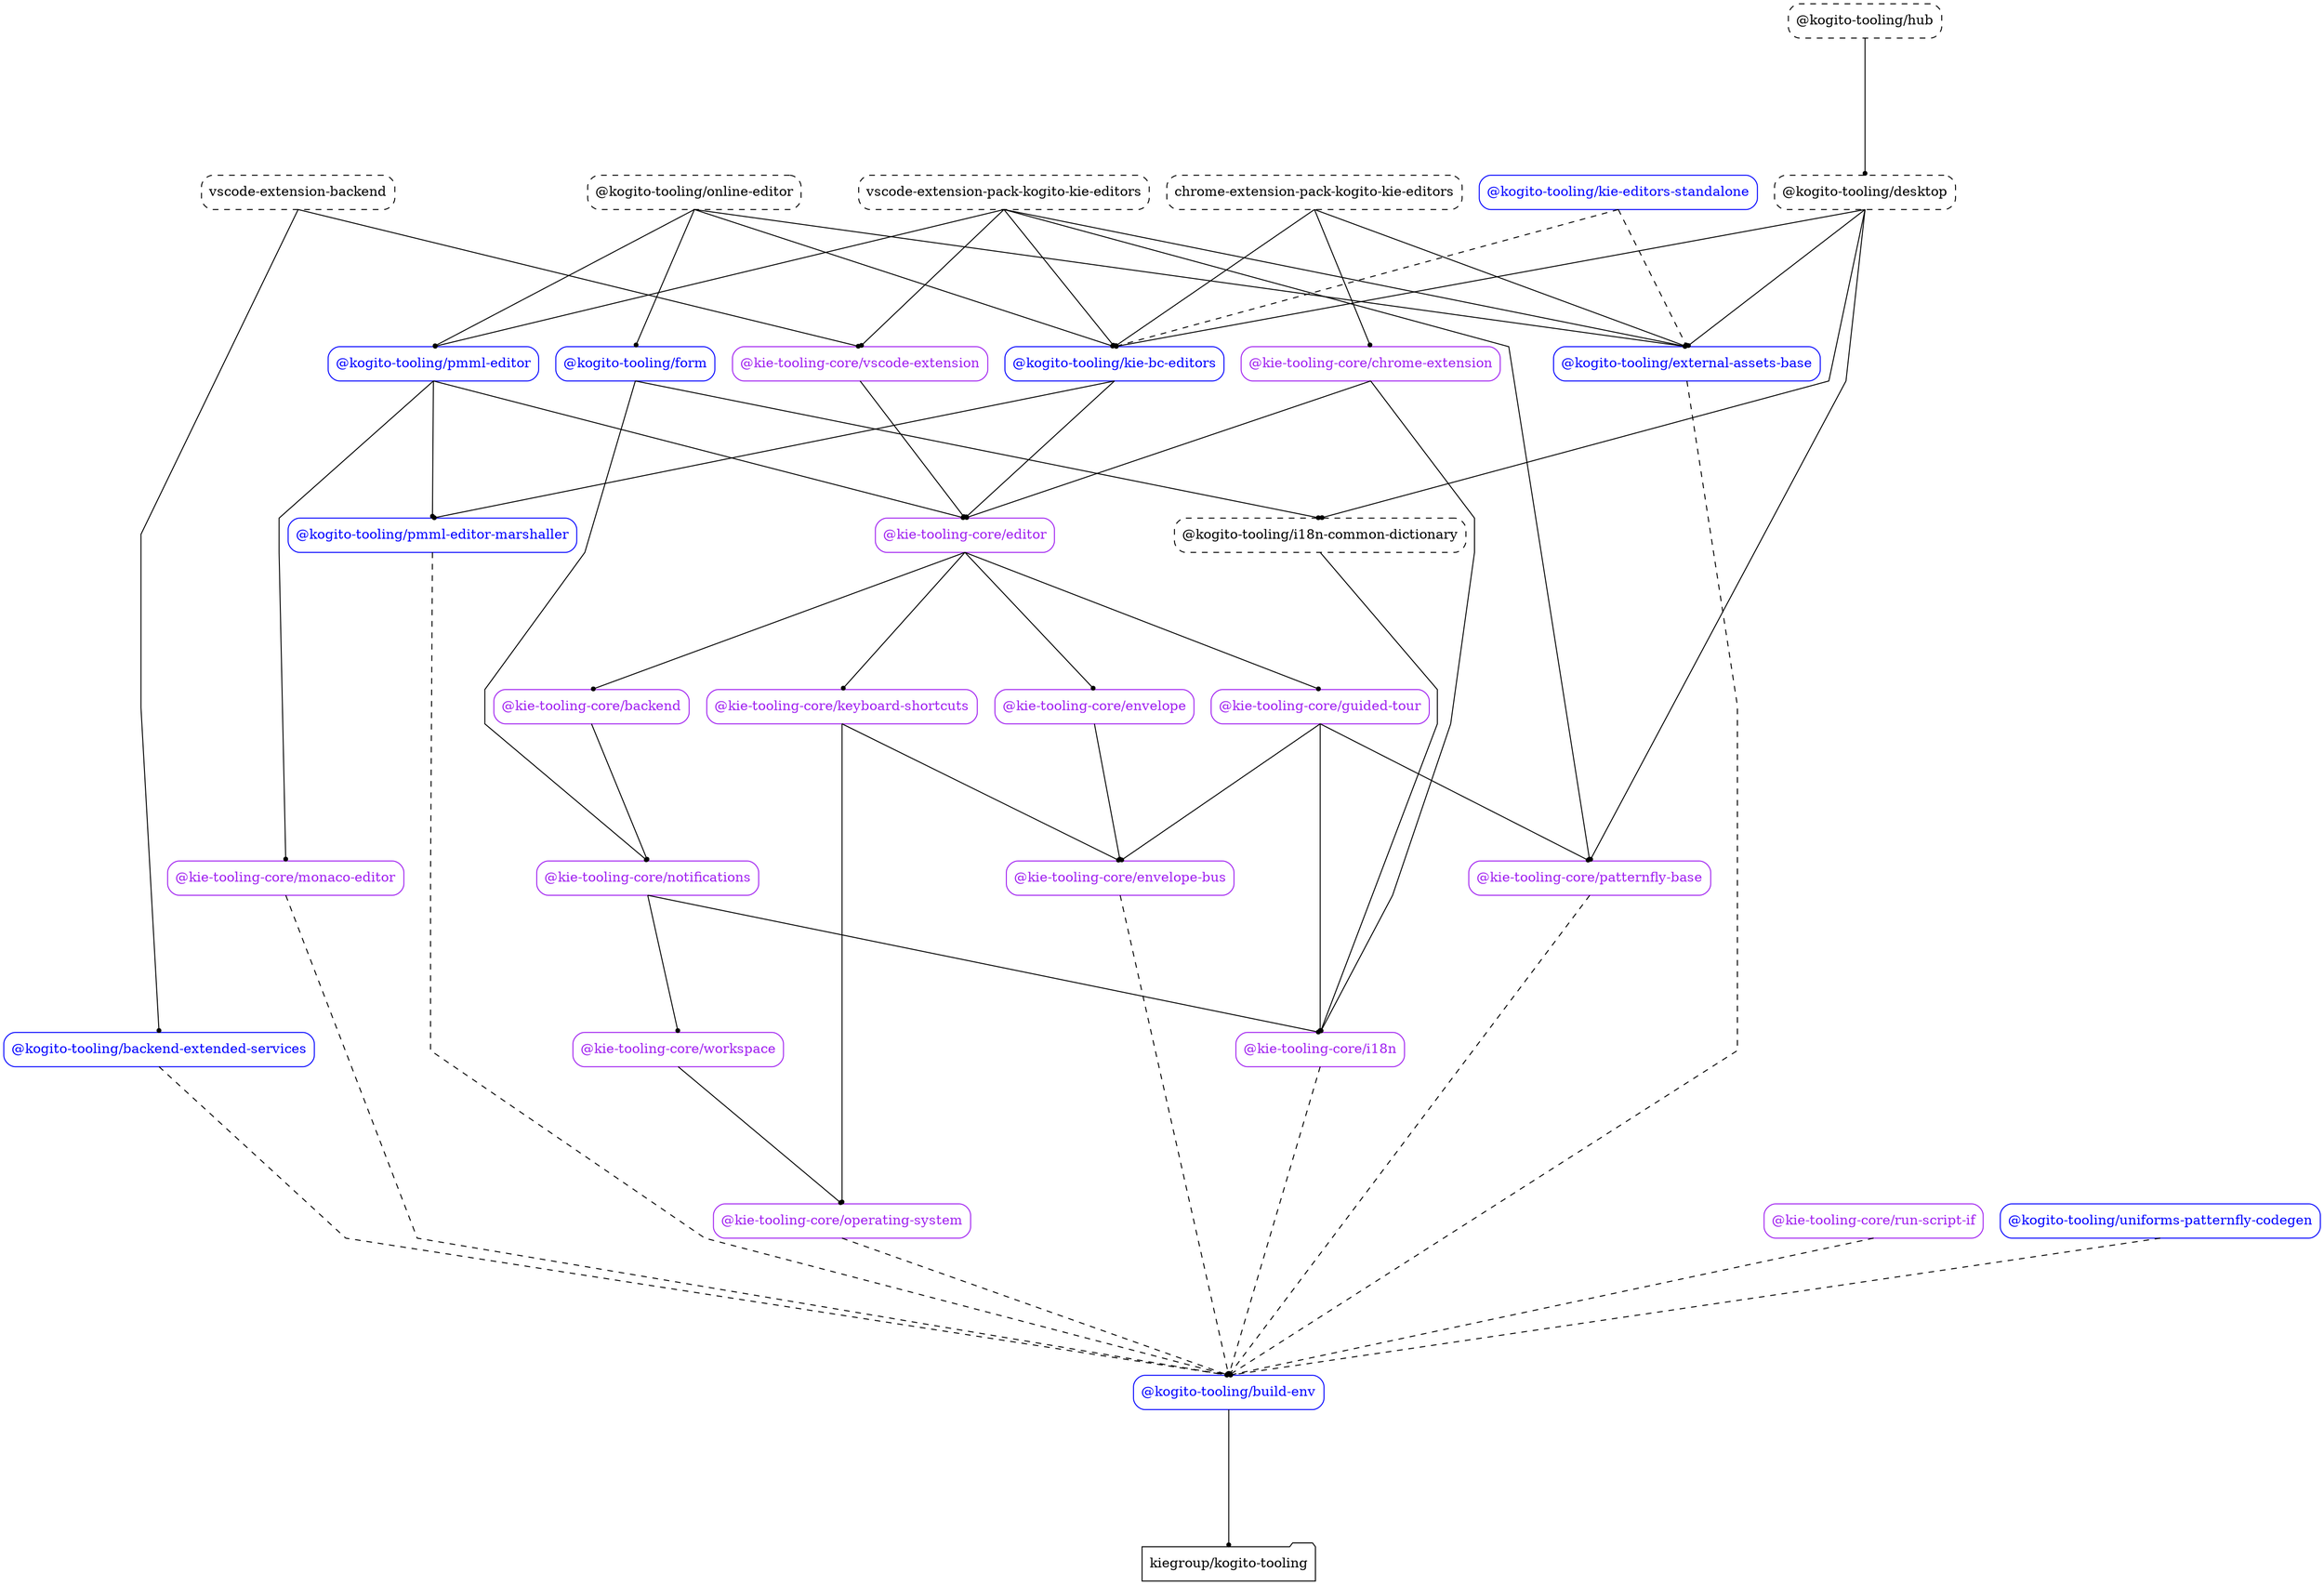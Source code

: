 digraph G {
  graph [ ranksep =2, splines = "polyline", rankdir =TB ];
  node [ shape =box ];
  edge [ headport = "n", tailport = "s", arrowhead =dot, arrowsize =0.5 ];
  "kiegroup/kogito-tooling" [ shape =folder ];
  "@kie-tooling-core/backend" [ style = "rounded", color = "purple", fontcolor = "purple" ];
  "@kie-tooling-core/notifications" [ style = "rounded", color = "purple", fontcolor = "purple" ];
  "@kogito-tooling/backend-extended-services" [ style = "rounded", color = "blue", fontcolor = "blue" ];
  "@kogito-tooling/build-env" [ style = "rounded", color = "blue", fontcolor = "blue" ];
  "@kie-tooling-core/chrome-extension" [ style = "rounded", color = "purple", fontcolor = "purple" ];
  "@kie-tooling-core/editor" [ style = "rounded", color = "purple", fontcolor = "purple" ];
  "@kie-tooling-core/i18n" [ style = "rounded", color = "purple", fontcolor = "purple" ];
  "chrome-extension-pack-kogito-kie-editors" [ color = "black", fontcolor = "black", style = "dashed, rounded" ];
  "@kogito-tooling/external-assets-base" [ style = "rounded", color = "blue", fontcolor = "blue" ];
  "@kogito-tooling/kie-bc-editors" [ style = "rounded", color = "blue", fontcolor = "blue" ];
  "@kogito-tooling/desktop" [ color = "black", fontcolor = "black", style = "dashed, rounded" ];
  "@kie-tooling-core/patternfly-base" [ style = "rounded", color = "purple", fontcolor = "purple" ];
  "@kogito-tooling/i18n-common-dictionary" [ color = "black", fontcolor = "black", style = "dashed, rounded" ];
  "@kie-tooling-core/envelope" [ style = "rounded", color = "purple", fontcolor = "purple" ];
  "@kie-tooling-core/guided-tour" [ style = "rounded", color = "purple", fontcolor = "purple" ];
  "@kie-tooling-core/keyboard-shortcuts" [ style = "rounded", color = "purple", fontcolor = "purple" ];
  "@kie-tooling-core/envelope-bus" [ style = "rounded", color = "purple", fontcolor = "purple" ];
  "@kogito-tooling/form" [ style = "rounded", color = "blue", fontcolor = "blue" ];
  "@kogito-tooling/hub" [ color = "black", fontcolor = "black", style = "dashed, rounded" ];
  "@kie-tooling-core/operating-system" [ style = "rounded", color = "purple", fontcolor = "purple" ];
  "@kogito-tooling/pmml-editor-marshaller" [ style = "rounded", color = "blue", fontcolor = "blue" ];
  "@kogito-tooling/kie-editors-standalone" [ style = "rounded", color = "blue", fontcolor = "blue" ];
  "@kie-tooling-core/monaco-editor" [ style = "rounded", color = "purple", fontcolor = "purple" ];
  "@kie-tooling-core/workspace" [ style = "rounded", color = "purple", fontcolor = "purple" ];
  "@kogito-tooling/online-editor" [ color = "black", fontcolor = "black", style = "dashed, rounded" ];
  "@kogito-tooling/pmml-editor" [ style = "rounded", color = "blue", fontcolor = "blue" ];
  "@kie-tooling-core/run-script-if" [ style = "rounded", color = "purple", fontcolor = "purple" ];
  "@kogito-tooling/uniforms-patternfly-codegen" [ style = "rounded", color = "blue", fontcolor = "blue" ];
  "@kie-tooling-core/vscode-extension" [ style = "rounded", color = "purple", fontcolor = "purple" ];
  "vscode-extension-backend" [ color = "black", fontcolor = "black", style = "dashed, rounded" ];
  "vscode-extension-pack-kogito-kie-editors" [ color = "black", fontcolor = "black", style = "dashed, rounded" ];
  "@kie-tooling-core/backend" -> "@kie-tooling-core/notifications" [ style = "solid" ];
  "@kogito-tooling/backend-extended-services" -> "@kogito-tooling/build-env" [ style = "dashed" ];
  "@kogito-tooling/build-env" -> "kiegroup/kogito-tooling";
  "@kie-tooling-core/chrome-extension" -> "@kie-tooling-core/editor" [ style = "solid" ];
  "@kie-tooling-core/chrome-extension" -> "@kie-tooling-core/i18n" [ style = "solid" ];
  "chrome-extension-pack-kogito-kie-editors" -> "@kie-tooling-core/chrome-extension" [ style = "solid" ];
  "chrome-extension-pack-kogito-kie-editors" -> "@kogito-tooling/external-assets-base" [ style = "solid" ];
  "chrome-extension-pack-kogito-kie-editors" -> "@kogito-tooling/kie-bc-editors" [ style = "solid" ];
  "@kogito-tooling/desktop" -> "@kie-tooling-core/patternfly-base" [ style = "solid" ];
  "@kogito-tooling/desktop" -> "@kogito-tooling/external-assets-base" [ style = "solid" ];
  "@kogito-tooling/desktop" -> "@kogito-tooling/i18n-common-dictionary" [ style = "solid" ];
  "@kogito-tooling/desktop" -> "@kogito-tooling/kie-bc-editors" [ style = "solid" ];
  "@kie-tooling-core/editor" -> "@kie-tooling-core/backend" [ style = "solid" ];
  "@kie-tooling-core/editor" -> "@kie-tooling-core/envelope" [ style = "solid" ];
  "@kie-tooling-core/editor" -> "@kie-tooling-core/guided-tour" [ style = "solid" ];
  "@kie-tooling-core/editor" -> "@kie-tooling-core/keyboard-shortcuts" [ style = "solid" ];
  "@kie-tooling-core/envelope" -> "@kie-tooling-core/envelope-bus" [ style = "solid" ];
  "@kie-tooling-core/envelope-bus" -> "@kogito-tooling/build-env" [ style = "dashed" ];
  "@kogito-tooling/external-assets-base" -> "@kogito-tooling/build-env" [ style = "dashed" ];
  "@kogito-tooling/form" -> "@kie-tooling-core/notifications" [ style = "solid" ];
  "@kogito-tooling/form" -> "@kogito-tooling/i18n-common-dictionary" [ style = "solid" ];
  "@kie-tooling-core/guided-tour" -> "@kie-tooling-core/envelope-bus" [ style = "solid" ];
  "@kie-tooling-core/guided-tour" -> "@kie-tooling-core/i18n" [ style = "solid" ];
  "@kie-tooling-core/guided-tour" -> "@kie-tooling-core/patternfly-base" [ style = "solid" ];
  "@kogito-tooling/hub" -> "@kogito-tooling/desktop" [ style = "solid" ];
  "@kie-tooling-core/i18n" -> "@kogito-tooling/build-env" [ style = "dashed" ];
  "@kogito-tooling/i18n-common-dictionary" -> "@kie-tooling-core/i18n" [ style = "solid" ];
  "@kie-tooling-core/keyboard-shortcuts" -> "@kie-tooling-core/envelope-bus" [ style = "solid" ];
  "@kie-tooling-core/keyboard-shortcuts" -> "@kie-tooling-core/operating-system" [ style = "solid" ];
  "@kogito-tooling/kie-bc-editors" -> "@kogito-tooling/pmml-editor-marshaller" [ style = "solid" ];
  "@kogito-tooling/kie-bc-editors" -> "@kie-tooling-core/editor" [ style = "solid" ];
  "@kogito-tooling/kie-editors-standalone" -> "@kogito-tooling/external-assets-base" [ style = "dashed" ];
  "@kogito-tooling/kie-editors-standalone" -> "@kogito-tooling/kie-bc-editors" [ style = "dashed" ];
  "@kie-tooling-core/monaco-editor" -> "@kogito-tooling/build-env" [ style = "dashed" ];
  "@kie-tooling-core/notifications" -> "@kie-tooling-core/i18n" [ style = "solid" ];
  "@kie-tooling-core/notifications" -> "@kie-tooling-core/workspace" [ style = "solid" ];
  "@kogito-tooling/online-editor" -> "@kogito-tooling/external-assets-base" [ style = "solid" ];
  "@kogito-tooling/online-editor" -> "@kogito-tooling/form" [ style = "solid" ];
  "@kogito-tooling/online-editor" -> "@kogito-tooling/kie-bc-editors" [ style = "solid" ];
  "@kogito-tooling/online-editor" -> "@kogito-tooling/pmml-editor" [ style = "solid" ];
  "@kie-tooling-core/operating-system" -> "@kogito-tooling/build-env" [ style = "dashed" ];
  "@kie-tooling-core/patternfly-base" -> "@kogito-tooling/build-env" [ style = "dashed" ];
  "@kogito-tooling/pmml-editor" -> "@kie-tooling-core/editor" [ style = "solid" ];
  "@kogito-tooling/pmml-editor" -> "@kie-tooling-core/monaco-editor" [ style = "solid" ];
  "@kogito-tooling/pmml-editor" -> "@kogito-tooling/pmml-editor-marshaller" [ style = "solid" ];
  "@kogito-tooling/pmml-editor-marshaller" -> "@kogito-tooling/build-env" [ style = "dashed" ];
  "@kie-tooling-core/run-script-if" -> "@kogito-tooling/build-env" [ style = "dashed" ];
  "@kogito-tooling/uniforms-patternfly-codegen" -> "@kogito-tooling/build-env" [ style = "dashed" ];
  "@kie-tooling-core/vscode-extension" -> "@kie-tooling-core/editor" [ style = "solid" ];
  "vscode-extension-backend" -> "@kie-tooling-core/vscode-extension" [ style = "solid" ];
  "vscode-extension-backend" -> "@kogito-tooling/backend-extended-services" [ style = "solid" ];
  "vscode-extension-pack-kogito-kie-editors" -> "@kie-tooling-core/patternfly-base" [ style = "solid" ];
  "vscode-extension-pack-kogito-kie-editors" -> "@kie-tooling-core/vscode-extension" [ style = "solid" ];
  "vscode-extension-pack-kogito-kie-editors" -> "@kogito-tooling/external-assets-base" [ style = "solid" ];
  "vscode-extension-pack-kogito-kie-editors" -> "@kogito-tooling/kie-bc-editors" [ style = "solid" ];
  "vscode-extension-pack-kogito-kie-editors" -> "@kogito-tooling/pmml-editor" [ style = "solid" ];
  "@kie-tooling-core/workspace" -> "@kie-tooling-core/operating-system" [ style = "solid" ];
}

